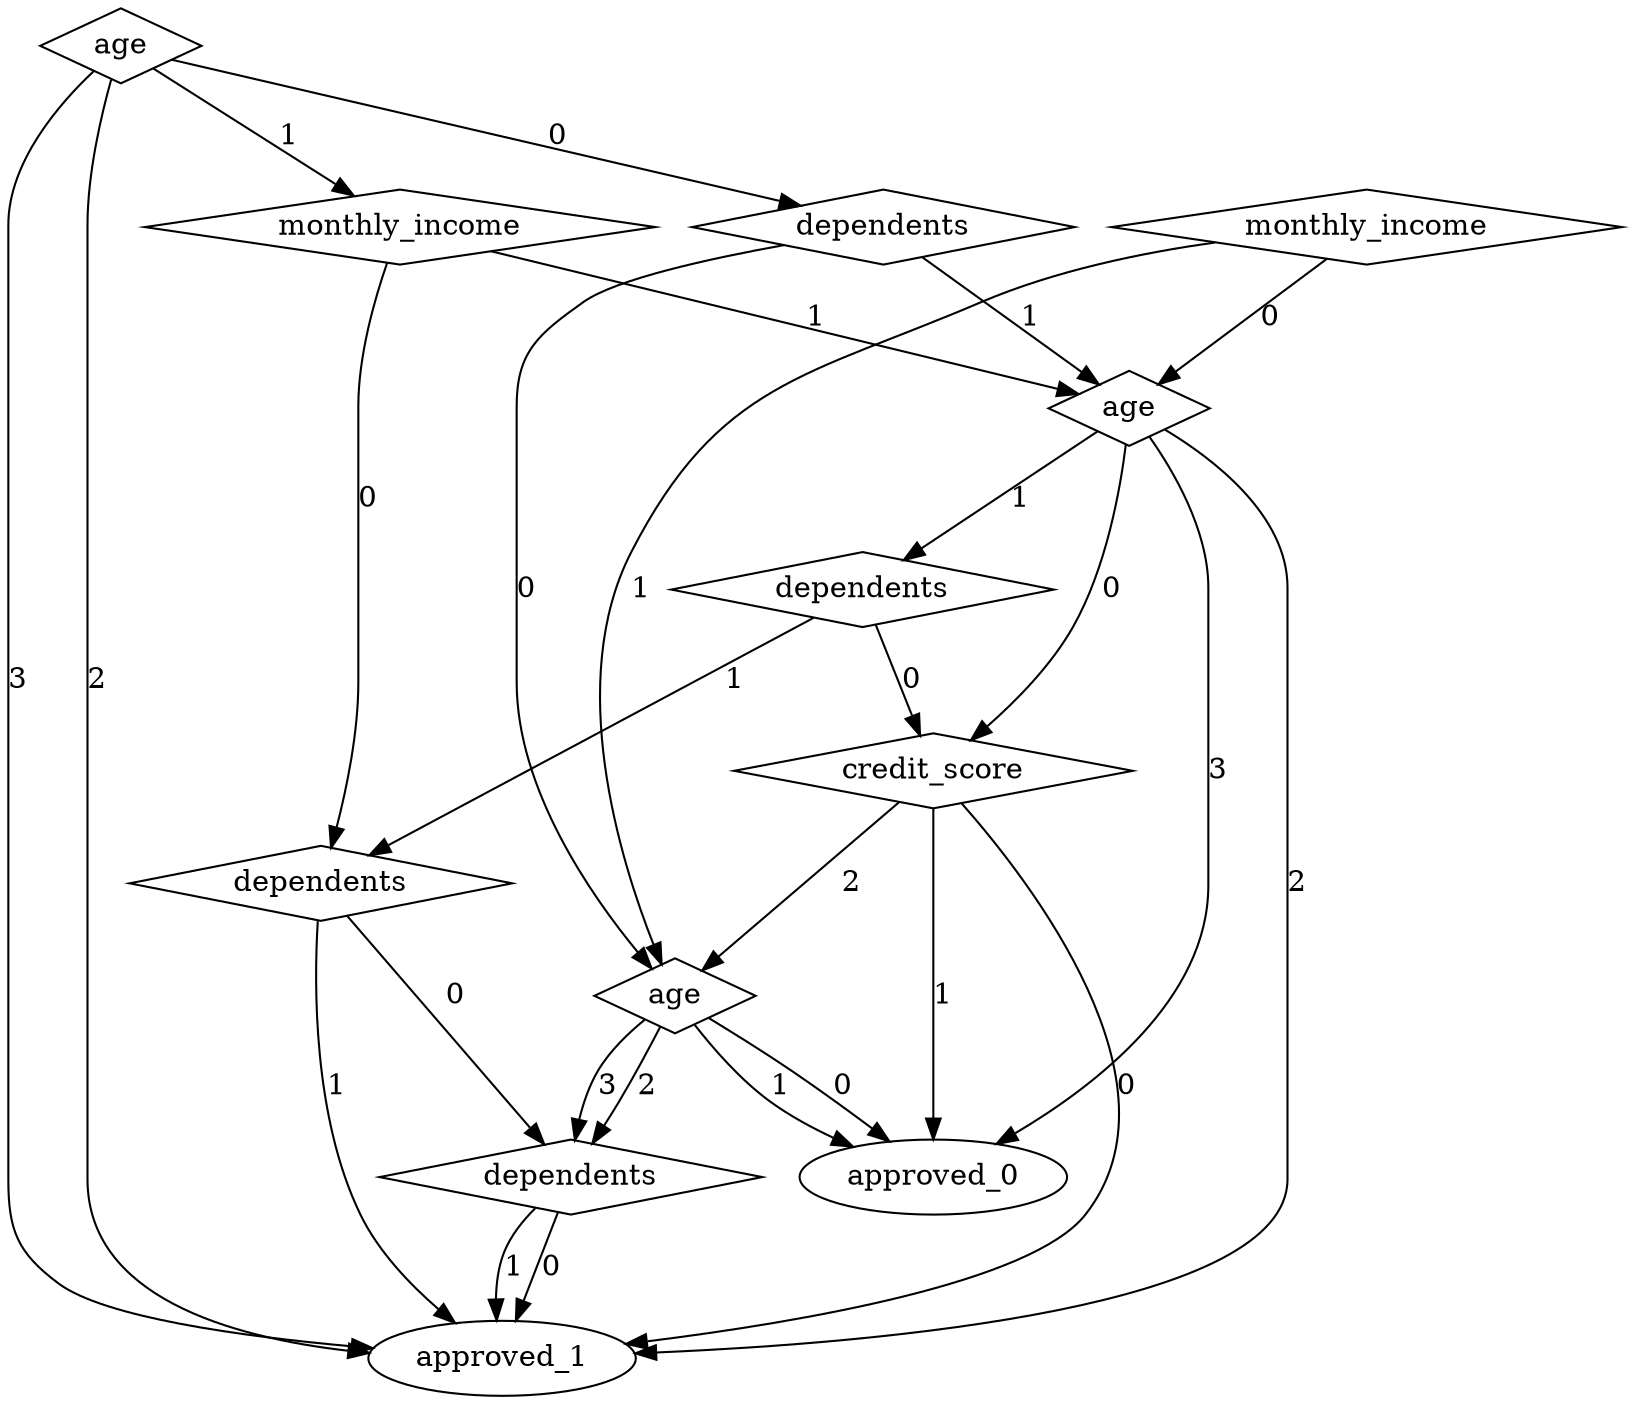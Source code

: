 digraph {
node [label=approved_1,style=""] approved_1
node [label=approved_1,style=""] approved_1
node [label=approved_1,style=""] approved_1
node [label=approved_0,style=""] approved_0
node [label=approved_0,style=""] approved_0
node [label=approved_0,style=""] approved_0
node [label=approved_1,style=""] approved_1
node [label=approved_0,style=""] approved_0
node [label=approved_1,style=""] approved_1
node [label=approved_1,style=""] approved_1
node [label=approved_1,style=""] approved_1
node [label=dependents,shape="diamond",style=""] 9
node [label=dependents,shape="diamond",style=""] 8
node [label=age,shape="diamond",style=""] 7
node [label=credit_score,shape="diamond",style=""] 6
node [label=dependents,shape="diamond",style=""] 5
node [label=age,shape="diamond",style=""] 4
node [label=dependents,shape="diamond",style=""] 3
node [label=monthly_income,shape="diamond",style=""] 2
node [label=monthly_income,shape="diamond",style=""] 1
node [label=age,shape="diamond",style=""] 0

9 -> approved_1 [label="1"]
9 -> approved_1 [label="0"]
8 -> approved_1 [label="1"]
8 -> 9 [label="0"]
7 -> 9 [label="3"]
7 -> 9 [label="2"]
7 -> approved_0 [label="1"]
7 -> approved_0 [label="0"]
6 -> 7 [label="2"]
6 -> approved_0 [label="1"]
6 -> approved_1 [label="0"]
5 -> 8 [label="1"]
5 -> 6 [label="0"]
4 -> approved_0 [label="3"]
4 -> approved_1 [label="2"]
4 -> 5 [label="1"]
4 -> 6 [label="0"]
3 -> 4 [label="1"]
3 -> 7 [label="0"]
2 -> 4 [label="1"]
2 -> 8 [label="0"]
1 -> 7 [label="1"]
1 -> 4 [label="0"]
0 -> approved_1 [label="3"]
0 -> approved_1 [label="2"]
0 -> 2 [label="1"]
0 -> 3 [label="0"]
}